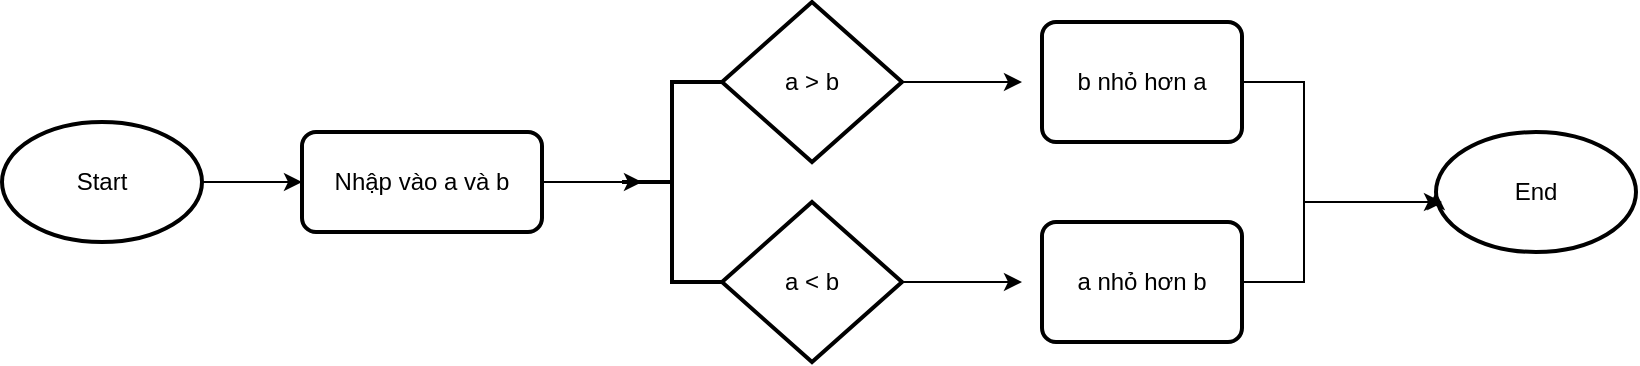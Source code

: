 <mxfile version="25.0.2">
  <diagram name="Trang-1" id="gJBAHMl4Qel3VbzcU5Bh">
    <mxGraphModel dx="863" dy="545" grid="1" gridSize="10" guides="1" tooltips="1" connect="1" arrows="1" fold="1" page="1" pageScale="1" pageWidth="827" pageHeight="1169" math="0" shadow="0">
      <root>
        <mxCell id="0" />
        <mxCell id="1" parent="0" />
        <mxCell id="VrnJ-VLEBXCzW7GSrbRN-4" style="edgeStyle=orthogonalEdgeStyle;rounded=0;orthogonalLoop=1;jettySize=auto;html=1;exitX=1;exitY=0.5;exitDx=0;exitDy=0;exitPerimeter=0;" edge="1" parent="1" source="VrnJ-VLEBXCzW7GSrbRN-1" target="VrnJ-VLEBXCzW7GSrbRN-5">
          <mxGeometry relative="1" as="geometry">
            <mxPoint x="170" y="440" as="targetPoint" />
          </mxGeometry>
        </mxCell>
        <mxCell id="VrnJ-VLEBXCzW7GSrbRN-1" value="Start" style="strokeWidth=2;html=1;shape=mxgraph.flowchart.start_1;whiteSpace=wrap;" vertex="1" parent="1">
          <mxGeometry x="10" y="410" width="100" height="60" as="geometry" />
        </mxCell>
        <mxCell id="VrnJ-VLEBXCzW7GSrbRN-2" value="End" style="strokeWidth=2;html=1;shape=mxgraph.flowchart.start_1;whiteSpace=wrap;" vertex="1" parent="1">
          <mxGeometry x="727" y="415" width="100" height="60" as="geometry" />
        </mxCell>
        <mxCell id="VrnJ-VLEBXCzW7GSrbRN-7" style="edgeStyle=orthogonalEdgeStyle;rounded=0;orthogonalLoop=1;jettySize=auto;html=1;exitX=1;exitY=0.5;exitDx=0;exitDy=0;" edge="1" parent="1" source="VrnJ-VLEBXCzW7GSrbRN-5">
          <mxGeometry relative="1" as="geometry">
            <mxPoint x="330" y="440" as="targetPoint" />
          </mxGeometry>
        </mxCell>
        <mxCell id="VrnJ-VLEBXCzW7GSrbRN-5" value="Nhập vào a và b" style="rounded=1;whiteSpace=wrap;html=1;absoluteArcSize=1;arcSize=14;strokeWidth=2;" vertex="1" parent="1">
          <mxGeometry x="160" y="415" width="120" height="50" as="geometry" />
        </mxCell>
        <mxCell id="VrnJ-VLEBXCzW7GSrbRN-6" value="" style="strokeWidth=2;html=1;shape=mxgraph.flowchart.annotation_2;align=left;labelPosition=right;pointerEvents=1;" vertex="1" parent="1">
          <mxGeometry x="320" y="390" width="50" height="100" as="geometry" />
        </mxCell>
        <mxCell id="VrnJ-VLEBXCzW7GSrbRN-10" style="edgeStyle=orthogonalEdgeStyle;rounded=0;orthogonalLoop=1;jettySize=auto;html=1;exitX=1;exitY=0.5;exitDx=0;exitDy=0;exitPerimeter=0;" edge="1" parent="1" source="VrnJ-VLEBXCzW7GSrbRN-8">
          <mxGeometry relative="1" as="geometry">
            <mxPoint x="520" y="390" as="targetPoint" />
          </mxGeometry>
        </mxCell>
        <mxCell id="VrnJ-VLEBXCzW7GSrbRN-8" value="a &amp;gt; b" style="strokeWidth=2;html=1;shape=mxgraph.flowchart.decision;whiteSpace=wrap;" vertex="1" parent="1">
          <mxGeometry x="370" y="350" width="90" height="80" as="geometry" />
        </mxCell>
        <mxCell id="VrnJ-VLEBXCzW7GSrbRN-11" style="edgeStyle=orthogonalEdgeStyle;rounded=0;orthogonalLoop=1;jettySize=auto;html=1;exitX=1;exitY=0.5;exitDx=0;exitDy=0;exitPerimeter=0;" edge="1" parent="1" source="VrnJ-VLEBXCzW7GSrbRN-9">
          <mxGeometry relative="1" as="geometry">
            <mxPoint x="520" y="490" as="targetPoint" />
          </mxGeometry>
        </mxCell>
        <mxCell id="VrnJ-VLEBXCzW7GSrbRN-9" value="a &amp;lt; b" style="strokeWidth=2;html=1;shape=mxgraph.flowchart.decision;whiteSpace=wrap;" vertex="1" parent="1">
          <mxGeometry x="370" y="450" width="90" height="80" as="geometry" />
        </mxCell>
        <mxCell id="VrnJ-VLEBXCzW7GSrbRN-14" style="edgeStyle=orthogonalEdgeStyle;rounded=0;orthogonalLoop=1;jettySize=auto;html=1;exitX=1;exitY=0.5;exitDx=0;exitDy=0;entryX=0;entryY=0.5;entryDx=0;entryDy=0;entryPerimeter=0;" edge="1" parent="1" source="VrnJ-VLEBXCzW7GSrbRN-12" target="VrnJ-VLEBXCzW7GSrbRN-2">
          <mxGeometry relative="1" as="geometry">
            <mxPoint x="660" y="440" as="targetPoint" />
            <Array as="points">
              <mxPoint x="661" y="390" />
              <mxPoint x="661" y="450" />
              <mxPoint x="727" y="450" />
            </Array>
          </mxGeometry>
        </mxCell>
        <mxCell id="VrnJ-VLEBXCzW7GSrbRN-12" value="b nhỏ hơn a" style="rounded=1;whiteSpace=wrap;html=1;absoluteArcSize=1;arcSize=14;strokeWidth=2;" vertex="1" parent="1">
          <mxGeometry x="530" y="360" width="100" height="60" as="geometry" />
        </mxCell>
        <mxCell id="VrnJ-VLEBXCzW7GSrbRN-15" style="edgeStyle=orthogonalEdgeStyle;rounded=0;orthogonalLoop=1;jettySize=auto;html=1;exitX=1;exitY=0.5;exitDx=0;exitDy=0;" edge="1" parent="1">
          <mxGeometry relative="1" as="geometry">
            <mxPoint x="730" y="450" as="targetPoint" />
            <mxPoint x="630" y="490" as="sourcePoint" />
            <Array as="points">
              <mxPoint x="661" y="490" />
              <mxPoint x="661" y="450" />
              <mxPoint x="730" y="450" />
            </Array>
          </mxGeometry>
        </mxCell>
        <mxCell id="VrnJ-VLEBXCzW7GSrbRN-13" value="a nhỏ hơn b" style="rounded=1;whiteSpace=wrap;html=1;absoluteArcSize=1;arcSize=14;strokeWidth=2;" vertex="1" parent="1">
          <mxGeometry x="530" y="460" width="100" height="60" as="geometry" />
        </mxCell>
      </root>
    </mxGraphModel>
  </diagram>
</mxfile>
